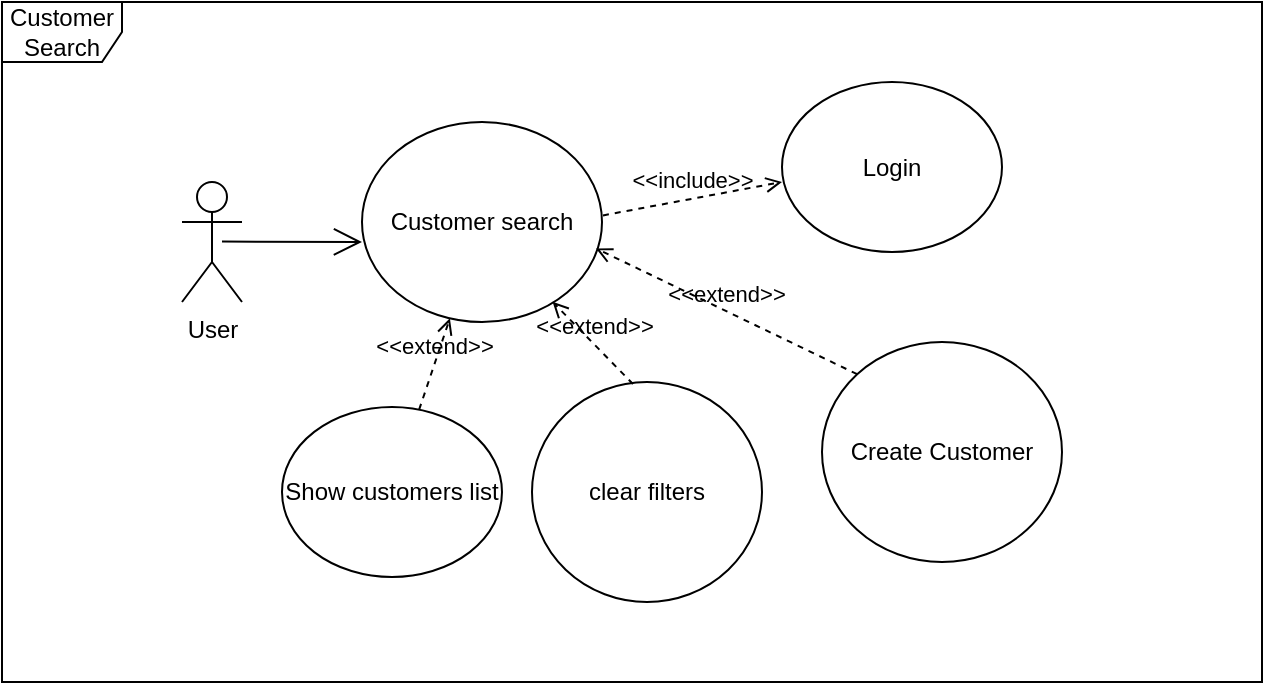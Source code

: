 <mxfile version="20.3.0" type="device"><diagram id="7FBJB0Y76CYSA9u8GEb_" name="Sayfa -1"><mxGraphModel dx="868" dy="553" grid="1" gridSize="10" guides="1" tooltips="1" connect="1" arrows="1" fold="1" page="1" pageScale="1" pageWidth="1169" pageHeight="1654" math="0" shadow="0"><root><mxCell id="0"/><mxCell id="1" parent="0"/><mxCell id="NjvjR_LPWzuDct78yxhy-1" value="User" style="shape=umlActor;verticalLabelPosition=bottom;verticalAlign=top;html=1;" parent="1" vertex="1"><mxGeometry x="130" y="130" width="30" height="60" as="geometry"/></mxCell><mxCell id="NjvjR_LPWzuDct78yxhy-8" value="Customer search" style="ellipse;whiteSpace=wrap;html=1;" parent="1" vertex="1"><mxGeometry x="220" y="100" width="120" height="100" as="geometry"/></mxCell><mxCell id="NjvjR_LPWzuDct78yxhy-12" value="Login" style="ellipse;whiteSpace=wrap;html=1;" parent="1" vertex="1"><mxGeometry x="430" y="80" width="110" height="85" as="geometry"/></mxCell><mxCell id="NjvjR_LPWzuDct78yxhy-13" value="clear filters" style="ellipse;whiteSpace=wrap;html=1;" parent="1" vertex="1"><mxGeometry x="305" y="230" width="115" height="110" as="geometry"/></mxCell><mxCell id="NjvjR_LPWzuDct78yxhy-14" value="Create Customer" style="ellipse;whiteSpace=wrap;html=1;" parent="1" vertex="1"><mxGeometry x="450" y="210" width="120" height="110" as="geometry"/></mxCell><mxCell id="NjvjR_LPWzuDct78yxhy-16" value="&amp;lt;&amp;lt;include&amp;gt;&amp;gt;" style="html=1;verticalAlign=bottom;labelBackgroundColor=none;endArrow=open;endFill=0;dashed=1;rounded=0;exitX=1.004;exitY=0.467;exitDx=0;exitDy=0;exitPerimeter=0;" parent="1" source="NjvjR_LPWzuDct78yxhy-8" edge="1"><mxGeometry width="160" relative="1" as="geometry"><mxPoint x="340" y="130" as="sourcePoint"/><mxPoint x="430" y="130" as="targetPoint"/></mxGeometry></mxCell><mxCell id="NjvjR_LPWzuDct78yxhy-24" value="Show customers list" style="ellipse;whiteSpace=wrap;html=1;" parent="1" vertex="1"><mxGeometry x="180" y="242.5" width="110" height="85" as="geometry"/></mxCell><mxCell id="NjvjR_LPWzuDct78yxhy-25" value="&amp;lt;&amp;lt;extend&amp;gt;&amp;gt;" style="html=1;verticalAlign=bottom;labelBackgroundColor=none;endArrow=open;endFill=0;dashed=1;rounded=0;exitX=0;exitY=0;exitDx=0;exitDy=0;entryX=0.975;entryY=0.632;entryDx=0;entryDy=0;entryPerimeter=0;" parent="1" source="NjvjR_LPWzuDct78yxhy-14" target="NjvjR_LPWzuDct78yxhy-8" edge="1"><mxGeometry width="160" relative="1" as="geometry"><mxPoint x="400" y="230" as="sourcePoint"/><mxPoint x="560" y="230" as="targetPoint"/></mxGeometry></mxCell><mxCell id="NjvjR_LPWzuDct78yxhy-26" value="&amp;lt;&amp;lt;extend&amp;gt;&amp;gt;" style="html=1;verticalAlign=bottom;labelBackgroundColor=none;endArrow=open;endFill=0;dashed=1;rounded=0;entryX=0.794;entryY=0.899;entryDx=0;entryDy=0;entryPerimeter=0;exitX=0.439;exitY=0.009;exitDx=0;exitDy=0;exitPerimeter=0;" parent="1" source="NjvjR_LPWzuDct78yxhy-13" target="NjvjR_LPWzuDct78yxhy-8" edge="1"><mxGeometry width="160" relative="1" as="geometry"><mxPoint x="400" y="230" as="sourcePoint"/><mxPoint x="560" y="230" as="targetPoint"/></mxGeometry></mxCell><mxCell id="NjvjR_LPWzuDct78yxhy-27" value="&amp;lt;&amp;lt;extend&amp;gt;&amp;gt;" style="html=1;verticalAlign=bottom;labelBackgroundColor=none;endArrow=open;endFill=0;dashed=1;rounded=0;" parent="1" source="NjvjR_LPWzuDct78yxhy-24" target="NjvjR_LPWzuDct78yxhy-8" edge="1"><mxGeometry width="160" relative="1" as="geometry"><mxPoint x="160" y="220" as="sourcePoint"/><mxPoint x="320" y="220" as="targetPoint"/></mxGeometry></mxCell><mxCell id="NjvjR_LPWzuDct78yxhy-30" value="" style="endArrow=open;endFill=1;endSize=12;html=1;rounded=0;" parent="1" edge="1"><mxGeometry width="160" relative="1" as="geometry"><mxPoint x="150" y="159.81" as="sourcePoint"/><mxPoint x="220" y="160" as="targetPoint"/></mxGeometry></mxCell><mxCell id="NjvjR_LPWzuDct78yxhy-33" value="Customer Search" style="shape=umlFrame;whiteSpace=wrap;html=1;" parent="1" vertex="1"><mxGeometry x="40" y="40" width="630" height="340" as="geometry"/></mxCell></root></mxGraphModel></diagram></mxfile>